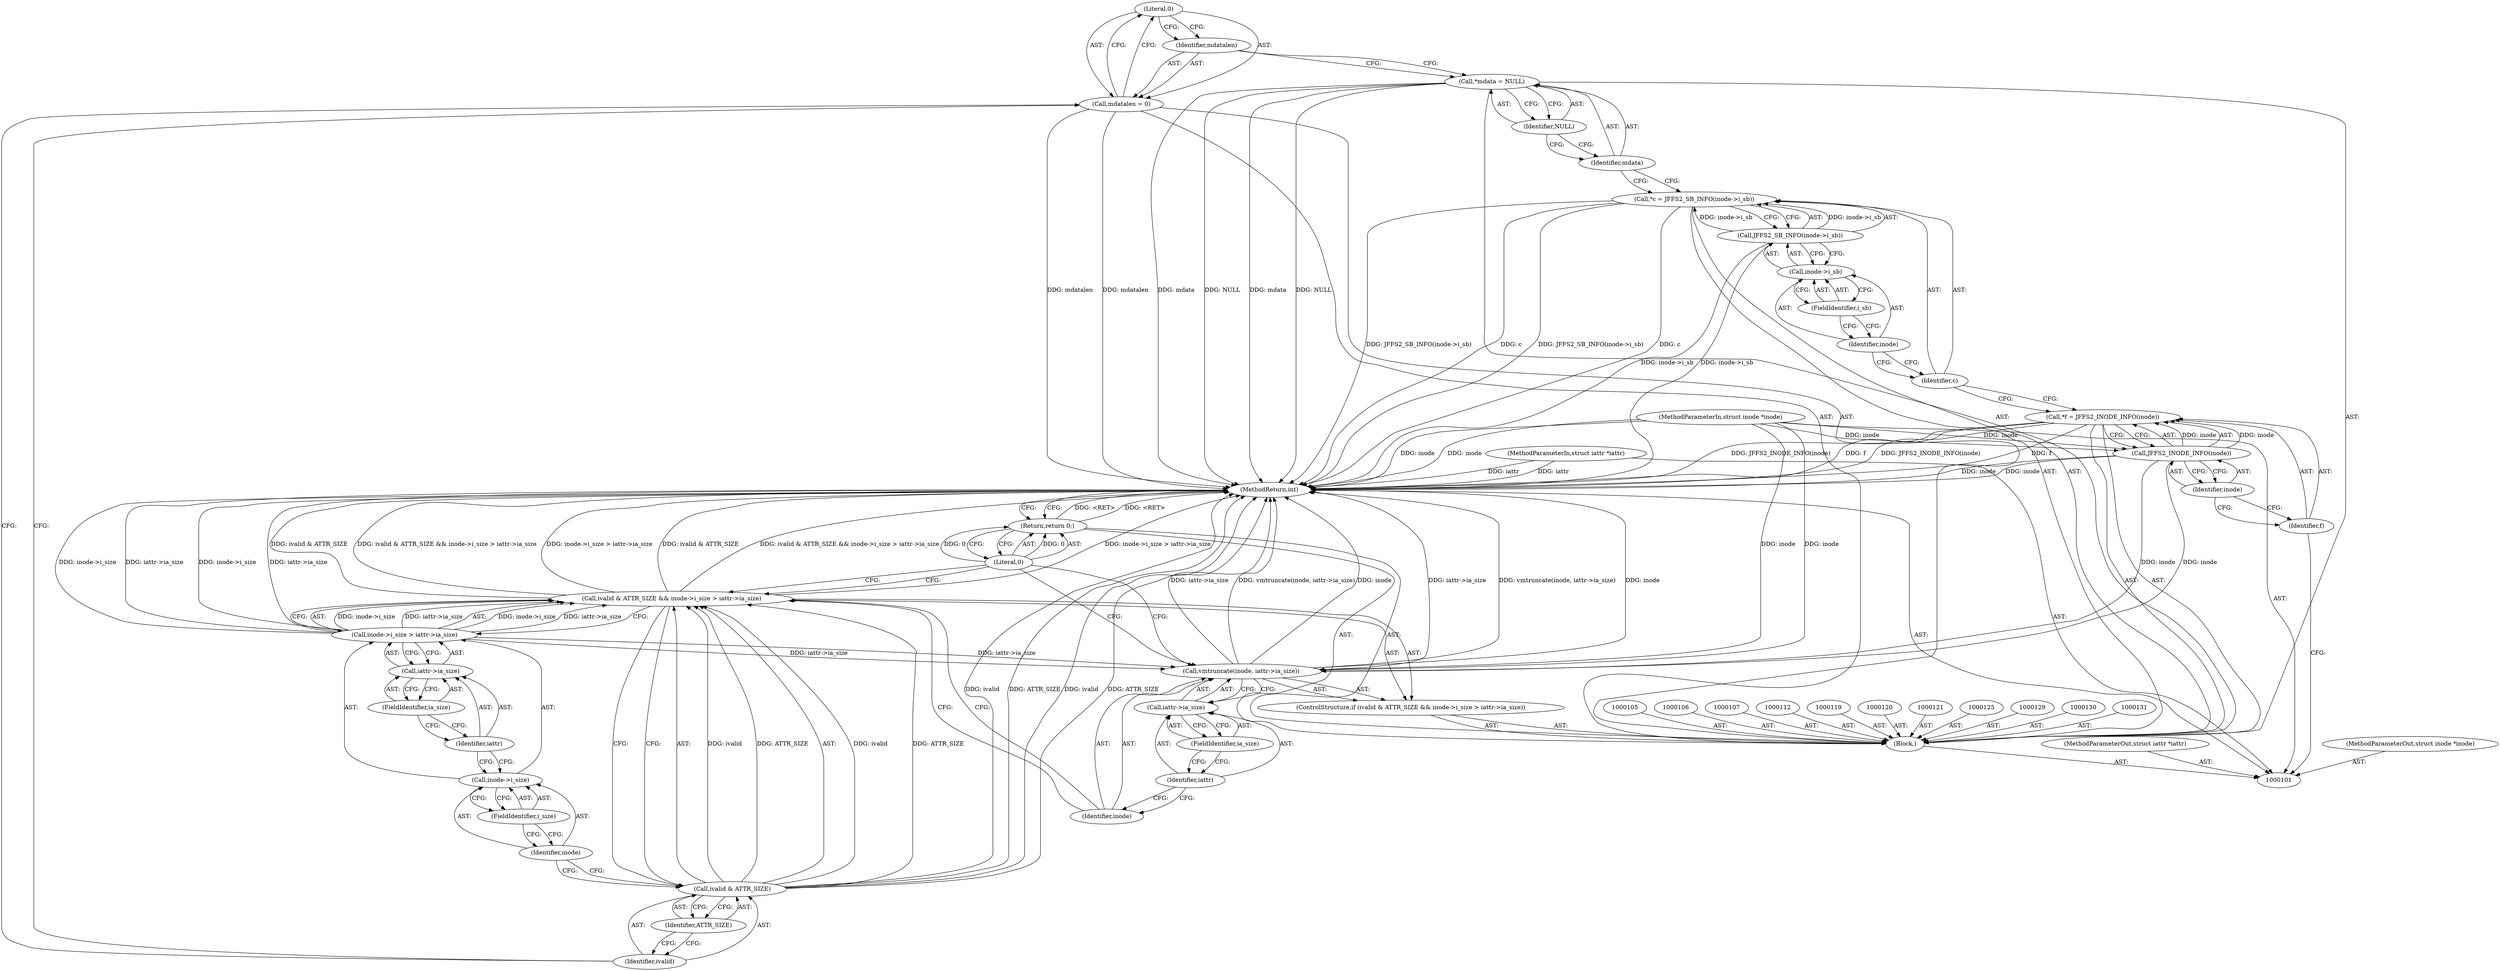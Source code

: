 digraph "0_infradead_9ed437c50d89eabae763dd422579f73fdebf288d_1" {
"1000128" [label="(Literal,0)"];
"1000126" [label="(Call,mdatalen = 0)"];
"1000127" [label="(Identifier,mdatalen)"];
"1000132" [label="(ControlStructure,if (ivalid & ATTR_SIZE && inode->i_size > iattr->ia_size))"];
"1000136" [label="(Identifier,ATTR_SIZE)"];
"1000137" [label="(Call,inode->i_size > iattr->ia_size)"];
"1000138" [label="(Call,inode->i_size)"];
"1000139" [label="(Identifier,inode)"];
"1000140" [label="(FieldIdentifier,i_size)"];
"1000141" [label="(Call,iattr->ia_size)"];
"1000142" [label="(Identifier,iattr)"];
"1000133" [label="(Call,ivalid & ATTR_SIZE && inode->i_size > iattr->ia_size)"];
"1000134" [label="(Call,ivalid & ATTR_SIZE)"];
"1000135" [label="(Identifier,ivalid)"];
"1000143" [label="(FieldIdentifier,ia_size)"];
"1000145" [label="(Identifier,inode)"];
"1000144" [label="(Call,vmtruncate(inode, iattr->ia_size))"];
"1000146" [label="(Call,iattr->ia_size)"];
"1000147" [label="(Identifier,iattr)"];
"1000148" [label="(FieldIdentifier,ia_size)"];
"1000149" [label="(Return,return 0;)"];
"1000150" [label="(Literal,0)"];
"1000151" [label="(MethodReturn,int)"];
"1000102" [label="(MethodParameterIn,struct inode *inode)"];
"1000204" [label="(MethodParameterOut,struct inode *inode)"];
"1000103" [label="(MethodParameterIn,struct iattr *iattr)"];
"1000205" [label="(MethodParameterOut,struct iattr *iattr)"];
"1000104" [label="(Block,)"];
"1000108" [label="(Call,*f = JFFS2_INODE_INFO(inode))"];
"1000109" [label="(Identifier,f)"];
"1000110" [label="(Call,JFFS2_INODE_INFO(inode))"];
"1000111" [label="(Identifier,inode)"];
"1000113" [label="(Call,*c = JFFS2_SB_INFO(inode->i_sb))"];
"1000114" [label="(Identifier,c)"];
"1000115" [label="(Call,JFFS2_SB_INFO(inode->i_sb))"];
"1000116" [label="(Call,inode->i_sb)"];
"1000117" [label="(Identifier,inode)"];
"1000118" [label="(FieldIdentifier,i_sb)"];
"1000122" [label="(Call,*mdata = NULL)"];
"1000123" [label="(Identifier,mdata)"];
"1000124" [label="(Identifier,NULL)"];
"1000128" -> "1000126"  [label="AST: "];
"1000128" -> "1000127"  [label="CFG: "];
"1000126" -> "1000128"  [label="CFG: "];
"1000126" -> "1000104"  [label="AST: "];
"1000126" -> "1000128"  [label="CFG: "];
"1000127" -> "1000126"  [label="AST: "];
"1000128" -> "1000126"  [label="AST: "];
"1000135" -> "1000126"  [label="CFG: "];
"1000126" -> "1000151"  [label="DDG: mdatalen"];
"1000127" -> "1000126"  [label="AST: "];
"1000127" -> "1000122"  [label="CFG: "];
"1000128" -> "1000127"  [label="CFG: "];
"1000132" -> "1000104"  [label="AST: "];
"1000133" -> "1000132"  [label="AST: "];
"1000144" -> "1000132"  [label="AST: "];
"1000136" -> "1000134"  [label="AST: "];
"1000136" -> "1000135"  [label="CFG: "];
"1000134" -> "1000136"  [label="CFG: "];
"1000137" -> "1000133"  [label="AST: "];
"1000137" -> "1000141"  [label="CFG: "];
"1000138" -> "1000137"  [label="AST: "];
"1000141" -> "1000137"  [label="AST: "];
"1000133" -> "1000137"  [label="CFG: "];
"1000137" -> "1000151"  [label="DDG: inode->i_size"];
"1000137" -> "1000151"  [label="DDG: iattr->ia_size"];
"1000137" -> "1000133"  [label="DDG: inode->i_size"];
"1000137" -> "1000133"  [label="DDG: iattr->ia_size"];
"1000137" -> "1000144"  [label="DDG: iattr->ia_size"];
"1000138" -> "1000137"  [label="AST: "];
"1000138" -> "1000140"  [label="CFG: "];
"1000139" -> "1000138"  [label="AST: "];
"1000140" -> "1000138"  [label="AST: "];
"1000142" -> "1000138"  [label="CFG: "];
"1000139" -> "1000138"  [label="AST: "];
"1000139" -> "1000134"  [label="CFG: "];
"1000140" -> "1000139"  [label="CFG: "];
"1000140" -> "1000138"  [label="AST: "];
"1000140" -> "1000139"  [label="CFG: "];
"1000138" -> "1000140"  [label="CFG: "];
"1000141" -> "1000137"  [label="AST: "];
"1000141" -> "1000143"  [label="CFG: "];
"1000142" -> "1000141"  [label="AST: "];
"1000143" -> "1000141"  [label="AST: "];
"1000137" -> "1000141"  [label="CFG: "];
"1000142" -> "1000141"  [label="AST: "];
"1000142" -> "1000138"  [label="CFG: "];
"1000143" -> "1000142"  [label="CFG: "];
"1000133" -> "1000132"  [label="AST: "];
"1000133" -> "1000134"  [label="CFG: "];
"1000133" -> "1000137"  [label="CFG: "];
"1000134" -> "1000133"  [label="AST: "];
"1000137" -> "1000133"  [label="AST: "];
"1000145" -> "1000133"  [label="CFG: "];
"1000150" -> "1000133"  [label="CFG: "];
"1000133" -> "1000151"  [label="DDG: ivalid & ATTR_SIZE"];
"1000133" -> "1000151"  [label="DDG: ivalid & ATTR_SIZE && inode->i_size > iattr->ia_size"];
"1000133" -> "1000151"  [label="DDG: inode->i_size > iattr->ia_size"];
"1000134" -> "1000133"  [label="DDG: ivalid"];
"1000134" -> "1000133"  [label="DDG: ATTR_SIZE"];
"1000137" -> "1000133"  [label="DDG: inode->i_size"];
"1000137" -> "1000133"  [label="DDG: iattr->ia_size"];
"1000134" -> "1000133"  [label="AST: "];
"1000134" -> "1000136"  [label="CFG: "];
"1000135" -> "1000134"  [label="AST: "];
"1000136" -> "1000134"  [label="AST: "];
"1000139" -> "1000134"  [label="CFG: "];
"1000133" -> "1000134"  [label="CFG: "];
"1000134" -> "1000151"  [label="DDG: ivalid"];
"1000134" -> "1000151"  [label="DDG: ATTR_SIZE"];
"1000134" -> "1000133"  [label="DDG: ivalid"];
"1000134" -> "1000133"  [label="DDG: ATTR_SIZE"];
"1000135" -> "1000134"  [label="AST: "];
"1000135" -> "1000126"  [label="CFG: "];
"1000136" -> "1000135"  [label="CFG: "];
"1000143" -> "1000141"  [label="AST: "];
"1000143" -> "1000142"  [label="CFG: "];
"1000141" -> "1000143"  [label="CFG: "];
"1000145" -> "1000144"  [label="AST: "];
"1000145" -> "1000133"  [label="CFG: "];
"1000147" -> "1000145"  [label="CFG: "];
"1000144" -> "1000132"  [label="AST: "];
"1000144" -> "1000146"  [label="CFG: "];
"1000145" -> "1000144"  [label="AST: "];
"1000146" -> "1000144"  [label="AST: "];
"1000150" -> "1000144"  [label="CFG: "];
"1000144" -> "1000151"  [label="DDG: iattr->ia_size"];
"1000144" -> "1000151"  [label="DDG: vmtruncate(inode, iattr->ia_size)"];
"1000144" -> "1000151"  [label="DDG: inode"];
"1000110" -> "1000144"  [label="DDG: inode"];
"1000102" -> "1000144"  [label="DDG: inode"];
"1000137" -> "1000144"  [label="DDG: iattr->ia_size"];
"1000146" -> "1000144"  [label="AST: "];
"1000146" -> "1000148"  [label="CFG: "];
"1000147" -> "1000146"  [label="AST: "];
"1000148" -> "1000146"  [label="AST: "];
"1000144" -> "1000146"  [label="CFG: "];
"1000147" -> "1000146"  [label="AST: "];
"1000147" -> "1000145"  [label="CFG: "];
"1000148" -> "1000147"  [label="CFG: "];
"1000148" -> "1000146"  [label="AST: "];
"1000148" -> "1000147"  [label="CFG: "];
"1000146" -> "1000148"  [label="CFG: "];
"1000149" -> "1000104"  [label="AST: "];
"1000149" -> "1000150"  [label="CFG: "];
"1000150" -> "1000149"  [label="AST: "];
"1000151" -> "1000149"  [label="CFG: "];
"1000149" -> "1000151"  [label="DDG: <RET>"];
"1000150" -> "1000149"  [label="DDG: 0"];
"1000150" -> "1000149"  [label="AST: "];
"1000150" -> "1000144"  [label="CFG: "];
"1000150" -> "1000133"  [label="CFG: "];
"1000149" -> "1000150"  [label="CFG: "];
"1000150" -> "1000149"  [label="DDG: 0"];
"1000151" -> "1000101"  [label="AST: "];
"1000151" -> "1000149"  [label="CFG: "];
"1000149" -> "1000151"  [label="DDG: <RET>"];
"1000113" -> "1000151"  [label="DDG: c"];
"1000113" -> "1000151"  [label="DDG: JFFS2_SB_INFO(inode->i_sb)"];
"1000126" -> "1000151"  [label="DDG: mdatalen"];
"1000137" -> "1000151"  [label="DDG: inode->i_size"];
"1000137" -> "1000151"  [label="DDG: iattr->ia_size"];
"1000144" -> "1000151"  [label="DDG: iattr->ia_size"];
"1000144" -> "1000151"  [label="DDG: vmtruncate(inode, iattr->ia_size)"];
"1000144" -> "1000151"  [label="DDG: inode"];
"1000122" -> "1000151"  [label="DDG: NULL"];
"1000122" -> "1000151"  [label="DDG: mdata"];
"1000103" -> "1000151"  [label="DDG: iattr"];
"1000133" -> "1000151"  [label="DDG: ivalid & ATTR_SIZE"];
"1000133" -> "1000151"  [label="DDG: ivalid & ATTR_SIZE && inode->i_size > iattr->ia_size"];
"1000133" -> "1000151"  [label="DDG: inode->i_size > iattr->ia_size"];
"1000102" -> "1000151"  [label="DDG: inode"];
"1000134" -> "1000151"  [label="DDG: ivalid"];
"1000134" -> "1000151"  [label="DDG: ATTR_SIZE"];
"1000108" -> "1000151"  [label="DDG: JFFS2_INODE_INFO(inode)"];
"1000108" -> "1000151"  [label="DDG: f"];
"1000110" -> "1000151"  [label="DDG: inode"];
"1000115" -> "1000151"  [label="DDG: inode->i_sb"];
"1000102" -> "1000101"  [label="AST: "];
"1000102" -> "1000151"  [label="DDG: inode"];
"1000102" -> "1000110"  [label="DDG: inode"];
"1000102" -> "1000144"  [label="DDG: inode"];
"1000204" -> "1000101"  [label="AST: "];
"1000103" -> "1000101"  [label="AST: "];
"1000103" -> "1000151"  [label="DDG: iattr"];
"1000205" -> "1000101"  [label="AST: "];
"1000104" -> "1000101"  [label="AST: "];
"1000105" -> "1000104"  [label="AST: "];
"1000106" -> "1000104"  [label="AST: "];
"1000107" -> "1000104"  [label="AST: "];
"1000108" -> "1000104"  [label="AST: "];
"1000112" -> "1000104"  [label="AST: "];
"1000113" -> "1000104"  [label="AST: "];
"1000119" -> "1000104"  [label="AST: "];
"1000120" -> "1000104"  [label="AST: "];
"1000121" -> "1000104"  [label="AST: "];
"1000122" -> "1000104"  [label="AST: "];
"1000125" -> "1000104"  [label="AST: "];
"1000126" -> "1000104"  [label="AST: "];
"1000129" -> "1000104"  [label="AST: "];
"1000130" -> "1000104"  [label="AST: "];
"1000131" -> "1000104"  [label="AST: "];
"1000132" -> "1000104"  [label="AST: "];
"1000149" -> "1000104"  [label="AST: "];
"1000108" -> "1000104"  [label="AST: "];
"1000108" -> "1000110"  [label="CFG: "];
"1000109" -> "1000108"  [label="AST: "];
"1000110" -> "1000108"  [label="AST: "];
"1000114" -> "1000108"  [label="CFG: "];
"1000108" -> "1000151"  [label="DDG: JFFS2_INODE_INFO(inode)"];
"1000108" -> "1000151"  [label="DDG: f"];
"1000110" -> "1000108"  [label="DDG: inode"];
"1000109" -> "1000108"  [label="AST: "];
"1000109" -> "1000101"  [label="CFG: "];
"1000111" -> "1000109"  [label="CFG: "];
"1000110" -> "1000108"  [label="AST: "];
"1000110" -> "1000111"  [label="CFG: "];
"1000111" -> "1000110"  [label="AST: "];
"1000108" -> "1000110"  [label="CFG: "];
"1000110" -> "1000151"  [label="DDG: inode"];
"1000110" -> "1000108"  [label="DDG: inode"];
"1000102" -> "1000110"  [label="DDG: inode"];
"1000110" -> "1000144"  [label="DDG: inode"];
"1000111" -> "1000110"  [label="AST: "];
"1000111" -> "1000109"  [label="CFG: "];
"1000110" -> "1000111"  [label="CFG: "];
"1000113" -> "1000104"  [label="AST: "];
"1000113" -> "1000115"  [label="CFG: "];
"1000114" -> "1000113"  [label="AST: "];
"1000115" -> "1000113"  [label="AST: "];
"1000123" -> "1000113"  [label="CFG: "];
"1000113" -> "1000151"  [label="DDG: c"];
"1000113" -> "1000151"  [label="DDG: JFFS2_SB_INFO(inode->i_sb)"];
"1000115" -> "1000113"  [label="DDG: inode->i_sb"];
"1000114" -> "1000113"  [label="AST: "];
"1000114" -> "1000108"  [label="CFG: "];
"1000117" -> "1000114"  [label="CFG: "];
"1000115" -> "1000113"  [label="AST: "];
"1000115" -> "1000116"  [label="CFG: "];
"1000116" -> "1000115"  [label="AST: "];
"1000113" -> "1000115"  [label="CFG: "];
"1000115" -> "1000151"  [label="DDG: inode->i_sb"];
"1000115" -> "1000113"  [label="DDG: inode->i_sb"];
"1000116" -> "1000115"  [label="AST: "];
"1000116" -> "1000118"  [label="CFG: "];
"1000117" -> "1000116"  [label="AST: "];
"1000118" -> "1000116"  [label="AST: "];
"1000115" -> "1000116"  [label="CFG: "];
"1000117" -> "1000116"  [label="AST: "];
"1000117" -> "1000114"  [label="CFG: "];
"1000118" -> "1000117"  [label="CFG: "];
"1000118" -> "1000116"  [label="AST: "];
"1000118" -> "1000117"  [label="CFG: "];
"1000116" -> "1000118"  [label="CFG: "];
"1000122" -> "1000104"  [label="AST: "];
"1000122" -> "1000124"  [label="CFG: "];
"1000123" -> "1000122"  [label="AST: "];
"1000124" -> "1000122"  [label="AST: "];
"1000127" -> "1000122"  [label="CFG: "];
"1000122" -> "1000151"  [label="DDG: NULL"];
"1000122" -> "1000151"  [label="DDG: mdata"];
"1000123" -> "1000122"  [label="AST: "];
"1000123" -> "1000113"  [label="CFG: "];
"1000124" -> "1000123"  [label="CFG: "];
"1000124" -> "1000122"  [label="AST: "];
"1000124" -> "1000123"  [label="CFG: "];
"1000122" -> "1000124"  [label="CFG: "];
}
